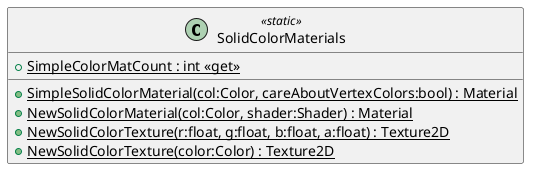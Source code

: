 @startuml
class SolidColorMaterials <<static>> {
    + {static} SimpleColorMatCount : int <<get>>
    + {static} SimpleSolidColorMaterial(col:Color, careAboutVertexColors:bool) : Material
    + {static} NewSolidColorMaterial(col:Color, shader:Shader) : Material
    + {static} NewSolidColorTexture(r:float, g:float, b:float, a:float) : Texture2D
    + {static} NewSolidColorTexture(color:Color) : Texture2D
}
@enduml
